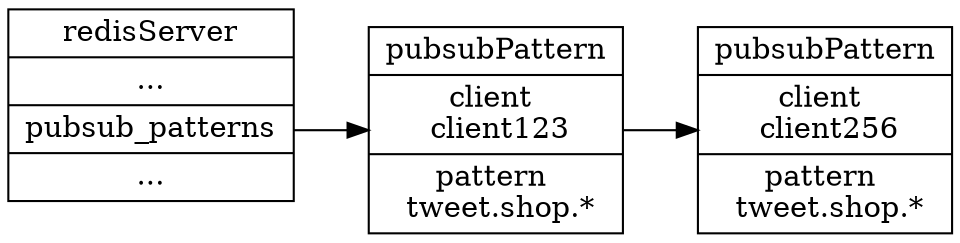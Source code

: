 digraph publish_pattern {
    
    rankdir = LR;

    node [shape = record];

    redisServer [label = "redisServer| ... |<pubsub_patterns> pubsub_patterns | ..."];

    pubsubPattern_1 [label = "pubsubPattern | client \n client123 | pattern \n tweet.shop.*"];

    pubsubPattern_2 [label = "pubsubPattern | client \n client256 | pattern \n tweet.shop.*"];

    redisServer:pubsub_patterns -> pubsubPattern_1;
    pubsubPattern_1 -> pubsubPattern_2;
}
